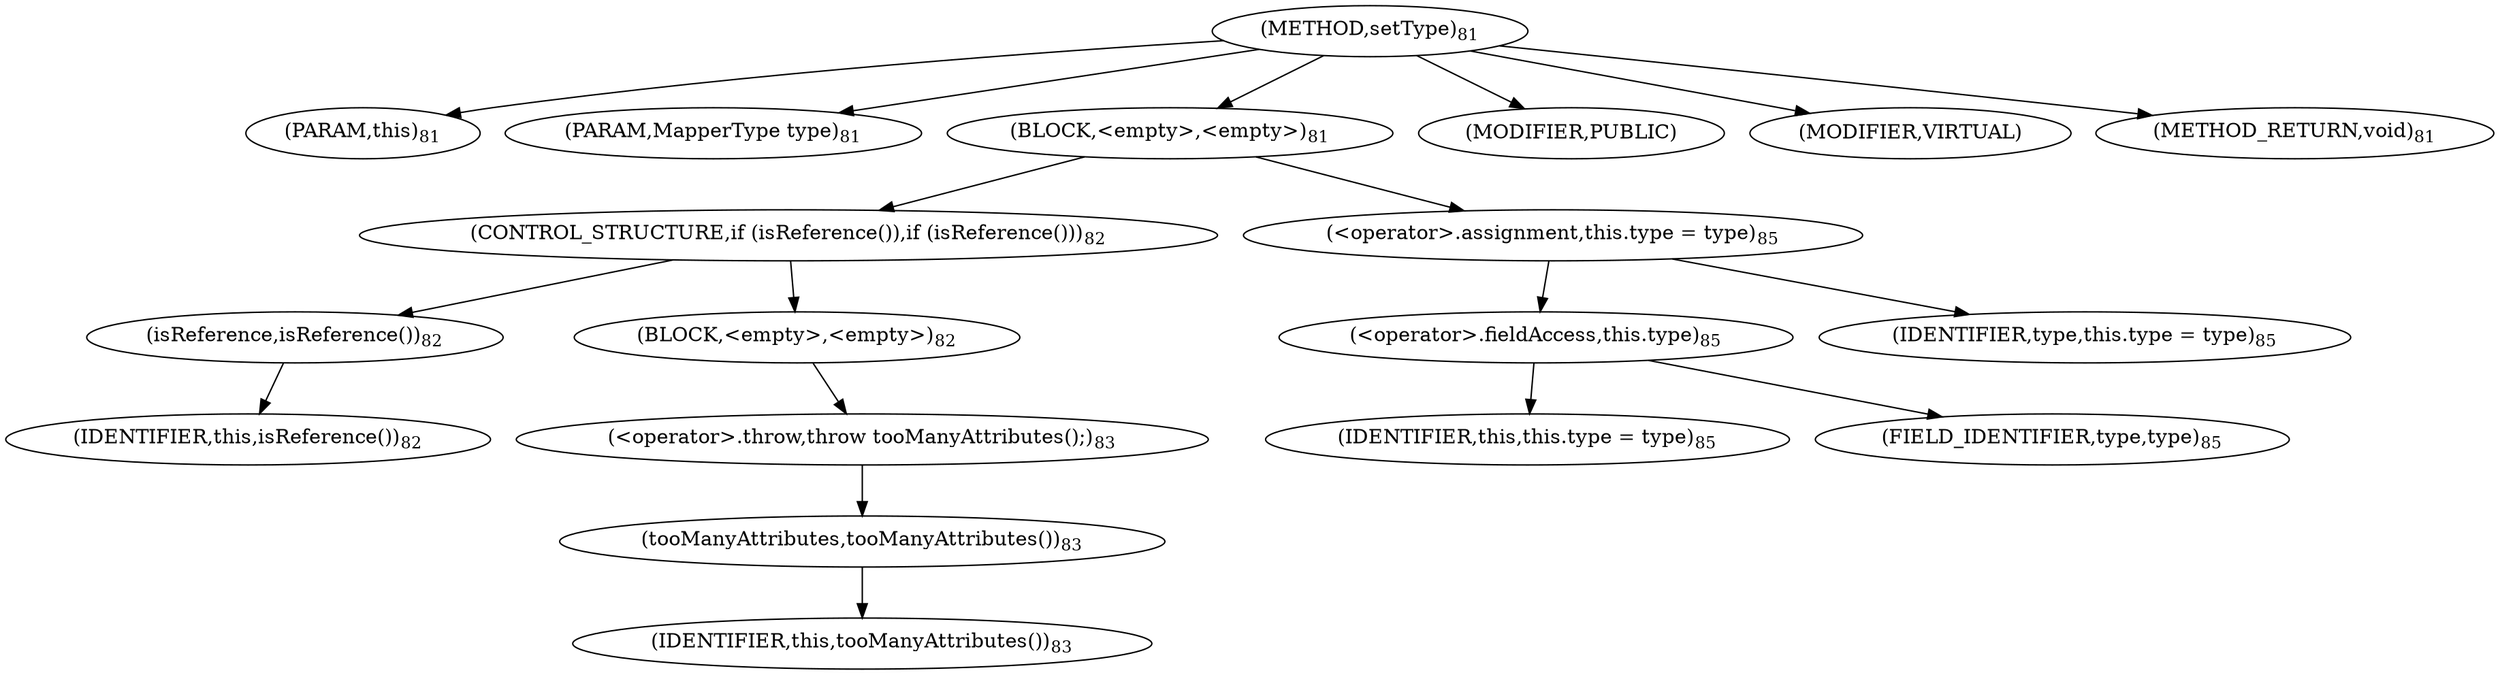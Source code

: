 digraph "setType" {  
"85" [label = <(METHOD,setType)<SUB>81</SUB>> ]
"6" [label = <(PARAM,this)<SUB>81</SUB>> ]
"86" [label = <(PARAM,MapperType type)<SUB>81</SUB>> ]
"87" [label = <(BLOCK,&lt;empty&gt;,&lt;empty&gt;)<SUB>81</SUB>> ]
"88" [label = <(CONTROL_STRUCTURE,if (isReference()),if (isReference()))<SUB>82</SUB>> ]
"89" [label = <(isReference,isReference())<SUB>82</SUB>> ]
"5" [label = <(IDENTIFIER,this,isReference())<SUB>82</SUB>> ]
"90" [label = <(BLOCK,&lt;empty&gt;,&lt;empty&gt;)<SUB>82</SUB>> ]
"91" [label = <(&lt;operator&gt;.throw,throw tooManyAttributes();)<SUB>83</SUB>> ]
"92" [label = <(tooManyAttributes,tooManyAttributes())<SUB>83</SUB>> ]
"7" [label = <(IDENTIFIER,this,tooManyAttributes())<SUB>83</SUB>> ]
"93" [label = <(&lt;operator&gt;.assignment,this.type = type)<SUB>85</SUB>> ]
"94" [label = <(&lt;operator&gt;.fieldAccess,this.type)<SUB>85</SUB>> ]
"8" [label = <(IDENTIFIER,this,this.type = type)<SUB>85</SUB>> ]
"95" [label = <(FIELD_IDENTIFIER,type,type)<SUB>85</SUB>> ]
"96" [label = <(IDENTIFIER,type,this.type = type)<SUB>85</SUB>> ]
"97" [label = <(MODIFIER,PUBLIC)> ]
"98" [label = <(MODIFIER,VIRTUAL)> ]
"99" [label = <(METHOD_RETURN,void)<SUB>81</SUB>> ]
  "85" -> "6" 
  "85" -> "86" 
  "85" -> "87" 
  "85" -> "97" 
  "85" -> "98" 
  "85" -> "99" 
  "87" -> "88" 
  "87" -> "93" 
  "88" -> "89" 
  "88" -> "90" 
  "89" -> "5" 
  "90" -> "91" 
  "91" -> "92" 
  "92" -> "7" 
  "93" -> "94" 
  "93" -> "96" 
  "94" -> "8" 
  "94" -> "95" 
}
